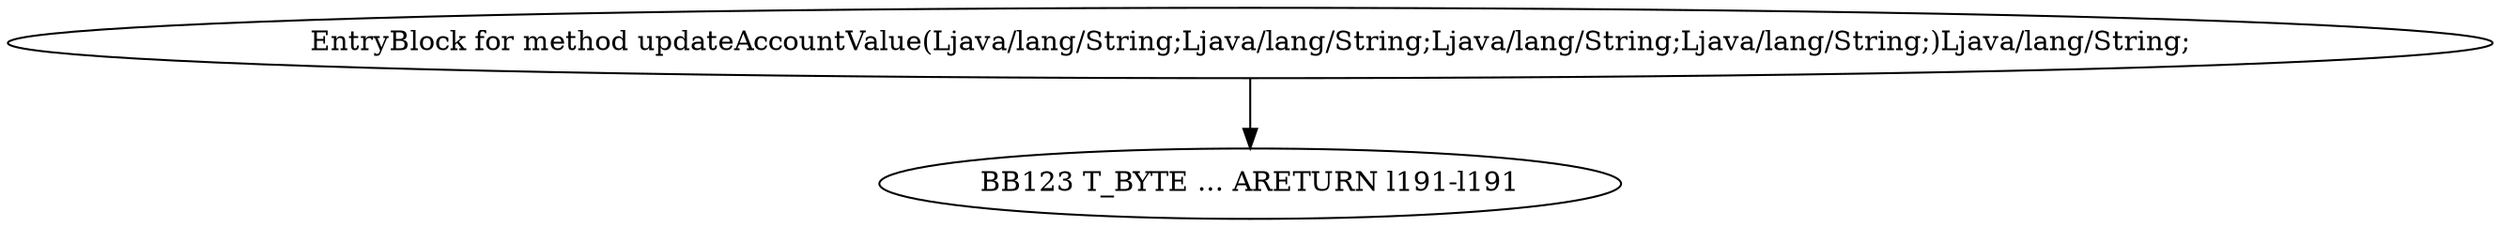 digraph G {
  1 [ label="BB123 T_BYTE ... ARETURN l191-l191" ];
  2 [ label="EntryBlock for method updateAccountValue(Ljava/lang/String;Ljava/lang/String;Ljava/lang/String;Ljava/lang/String;)Ljava/lang/String;" ];
  2 -> 1 [ label="" ];
}

